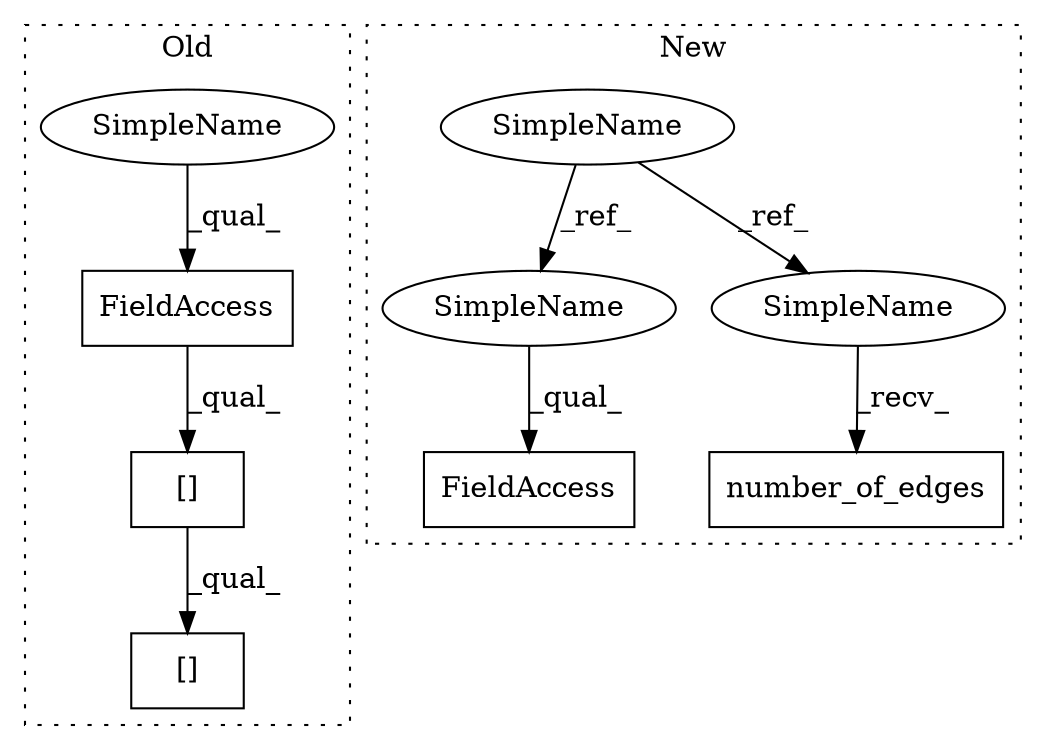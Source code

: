 digraph G {
subgraph cluster0 {
1 [label="[]" a="2" s="1233,1244" l="7,1" shape="box"];
3 [label="FieldAccess" a="22" s="1233" l="6" shape="box"];
4 [label="[]" a="2" s="1233,1247" l="13,1" shape="box"];
9 [label="SimpleName" a="42" s="1233" l="1" shape="ellipse"];
label = "Old";
style="dotted";
}
subgraph cluster1 {
2 [label="number_of_edges" a="32" s="1293,1315" l="16,1" shape="box"];
5 [label="SimpleName" a="42" s="359" l="1" shape="ellipse"];
6 [label="FieldAccess" a="22" s="1028" l="7" shape="box"];
7 [label="SimpleName" a="42" s="1028" l="1" shape="ellipse"];
8 [label="SimpleName" a="42" s="1291" l="1" shape="ellipse"];
label = "New";
style="dotted";
}
1 -> 4 [label="_qual_"];
3 -> 1 [label="_qual_"];
5 -> 7 [label="_ref_"];
5 -> 8 [label="_ref_"];
7 -> 6 [label="_qual_"];
8 -> 2 [label="_recv_"];
9 -> 3 [label="_qual_"];
}
